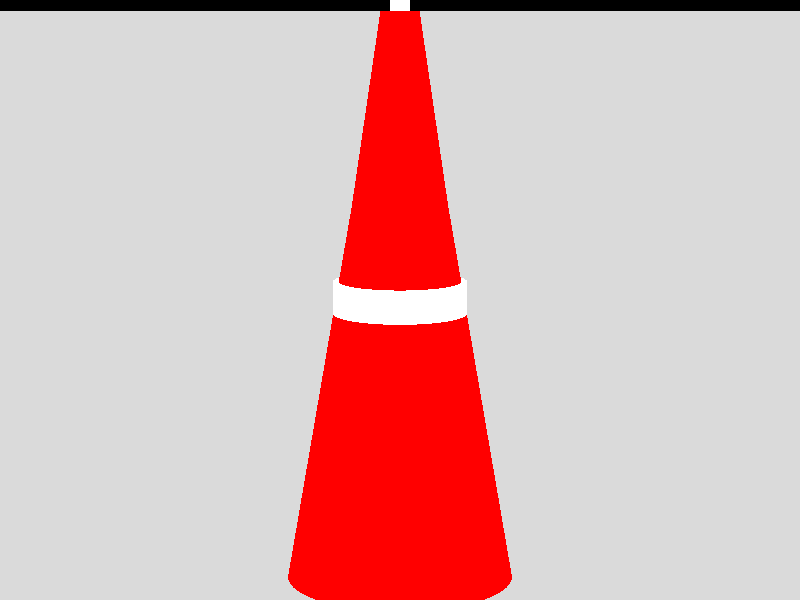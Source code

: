 #include "colors.inc"
#include "textures.inc"

camera {
  location  <25, 30, -90> 
  look_at   <0, 15, 0>   
  angle     25            
}

light_source {
  <100, 150, -200> 
  color White     
}

plane {
  y, 0 
  pigment { color Gray70 }
}


#declare TokyoTower = union {
  cone {
    <0, 0, 0>, 6.0,  
    <0, 20, 0>, 2.5 
    pigment { color Red }
  }

  cone {
    <0, 20, 0>, 2.5,
    <0, 30, 0>, 1.0
    pigment { color Red }
  }

  cylinder {
    <0, 14, 0>,
    <0, 16, 0>, 
    3.5        
    pigment { color White }
  }

  cylinder {
    <0, 16, 0>,
    <0, 16.5, 0>,
    3.0
    pigment { color Red }
  }

  cylinder {
    <0, 30, 0>,
    <0, 38, 0>,
    0.5
    pigment { color White }
  }
  
  cylinder {
    <0, 30, 0>,
    <0, 38, 0>,
    0.3
    pigment { color Red }
  }

}

object {
  TokyoTower
}